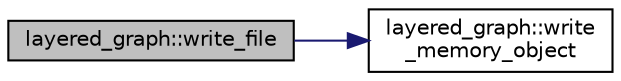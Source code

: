 digraph "layered_graph::write_file"
{
  edge [fontname="Helvetica",fontsize="10",labelfontname="Helvetica",labelfontsize="10"];
  node [fontname="Helvetica",fontsize="10",shape=record];
  rankdir="LR";
  Node598 [label="layered_graph::write_file",height=0.2,width=0.4,color="black", fillcolor="grey75", style="filled", fontcolor="black"];
  Node598 -> Node599 [color="midnightblue",fontsize="10",style="solid",fontname="Helvetica"];
  Node599 [label="layered_graph::write\l_memory_object",height=0.2,width=0.4,color="black", fillcolor="white", style="filled",URL="$da/db1/classlayered__graph.html#a9fd9630354f493941c8407da7c5e4a92"];
}
